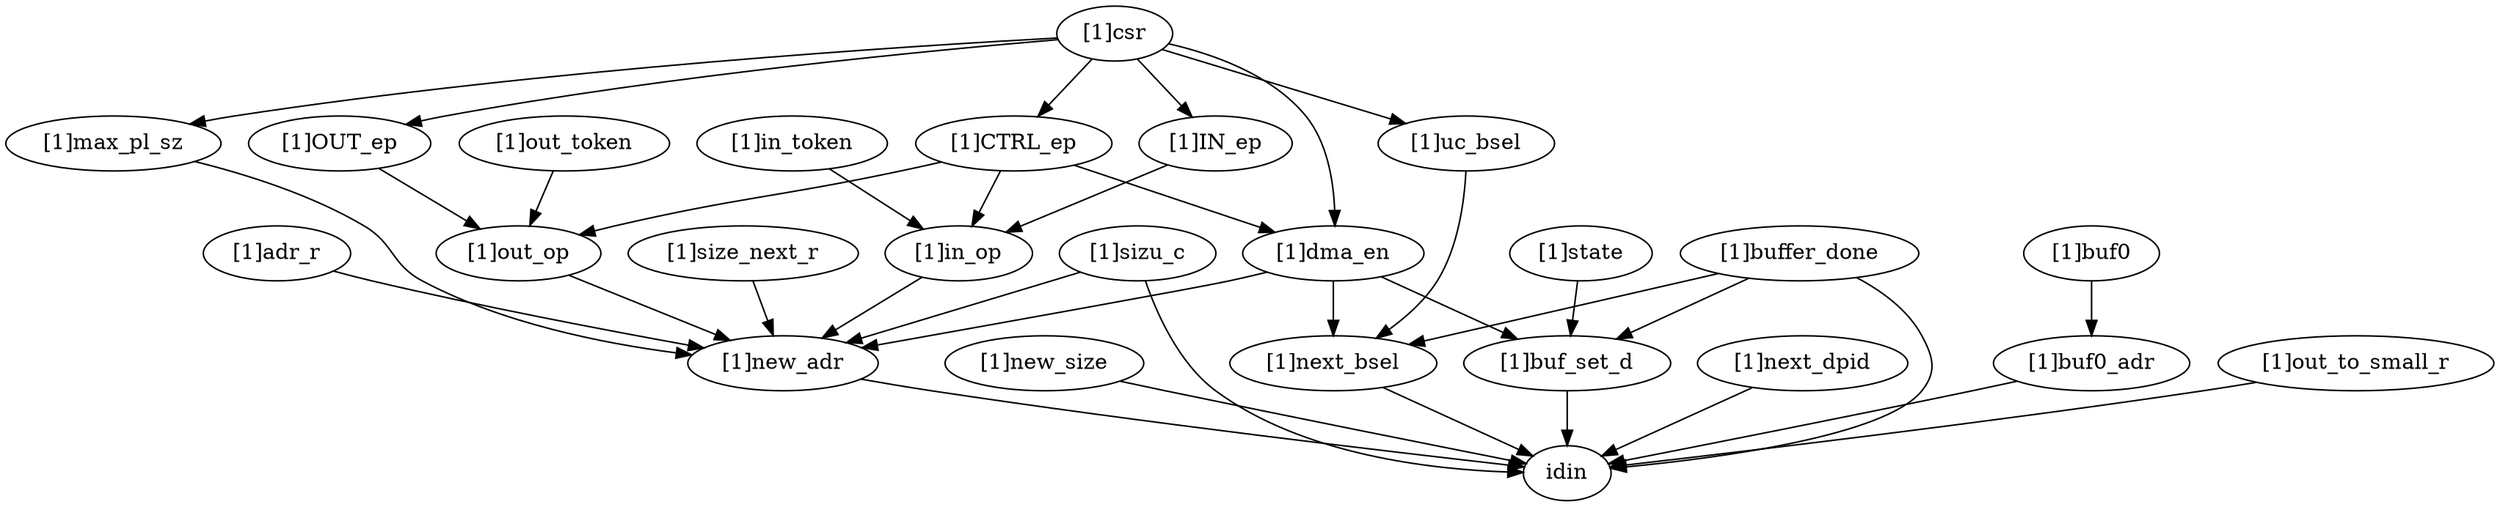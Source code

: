 strict digraph "" {
	"[1]in_token"	 [complexity=25,
		importance=0.0893066528059,
		rank=0.00357226611224];
	"[1]in_op"	 [complexity=21,
		importance=0.0833484824708,
		rank=0.00396897535575];
	"[1]in_token" -> "[1]in_op";
	"[1]new_size"	 [complexity=5,
		importance=0.0412805916151,
		rank=0.00825611832302];
	idin	 [complexity=0,
		importance=0.0316893413421,
		rank=0.0];
	"[1]new_size" -> idin;
	"[1]new_adr"	 [complexity=9,
		importance=0.0767321721645,
		rank=0.00852579690717];
	"[1]in_op" -> "[1]new_adr";
	"[1]dma_en"	 [complexity=3,
		importance=0.105960724167,
		rank=0.0353202413891];
	"[1]dma_en" -> "[1]new_adr";
	"[1]buf_set_d"	 [complexity=1,
		importance=0.101110320252,
		rank=0.101110320252];
	"[1]dma_en" -> "[1]buf_set_d";
	"[1]next_bsel"	 [complexity=3,
		importance=0.0386854457469,
		rank=0.0128951485823];
	"[1]dma_en" -> "[1]next_bsel";
	"[1]next_dpid"	 [complexity=3,
		importance=0.048537099131,
		rank=0.0161790330437];
	"[1]next_dpid" -> idin;
	"[1]size_next_r"	 [complexity=21,
		importance=0.0829847844832,
		rank=0.00395165640396];
	"[1]size_next_r" -> "[1]new_adr";
	"[1]csr"	 [complexity=8,
		importance=0.115498495539,
		rank=0.0144373119423];
	"[1]csr" -> "[1]dma_en";
	"[1]CTRL_ep"	 [complexity=6,
		importance=0.110740830983,
		rank=0.0184568051638];
	"[1]csr" -> "[1]CTRL_ep";
	"[1]OUT_ep"	 [complexity=25,
		importance=0.0899381387634,
		rank=0.00359752555054];
	"[1]csr" -> "[1]OUT_ep";
	"[1]max_pl_sz"	 [complexity=21,
		importance=0.08151227898,
		rank=0.00388153709429];
	"[1]csr" -> "[1]max_pl_sz";
	"[1]IN_ep"	 [complexity=25,
		importance=0.0881285892862,
		rank=0.00352514357145];
	"[1]csr" -> "[1]IN_ep";
	"[1]uc_bsel"	 [complexity=8,
		importance=0.0434655525624,
		rank=0.0054331940703];
	"[1]csr" -> "[1]uc_bsel";
	"[1]buf0"	 [complexity=12,
		importance=0.0736869716313,
		rank=0.00614058096927];
	"[1]buf0_adr"	 [complexity=9,
		importance=0.0689293070753,
		rank=0.00765881189725];
	"[1]buf0" -> "[1]buf0_adr";
	"[1]CTRL_ep" -> "[1]in_op";
	"[1]CTRL_ep" -> "[1]dma_en";
	"[1]out_op"	 [complexity=21,
		importance=0.0851580319479,
		rank=0.00405514437847];
	"[1]CTRL_ep" -> "[1]out_op";
	"[1]buf0_adr" -> idin;
	"[1]sizu_c"	 [complexity=21,
		importance=0.0814898367205,
		rank=0.00388046841526];
	"[1]sizu_c" -> "[1]new_adr";
	"[1]sizu_c" -> idin;
	"[1]OUT_ep" -> "[1]out_op";
	"[1]buffer_done"	 [complexity=3,
		importance=0.110396457816,
		rank=0.0367988192719];
	"[1]buffer_done" -> idin;
	"[1]buffer_done" -> "[1]buf_set_d";
	"[1]buffer_done" -> "[1]next_bsel";
	"[1]new_adr" -> idin;
	"[1]buf_set_d" -> idin;
	"[1]state"	 [complexity=2,
		importance=0.131048036367,
		rank=0.0655240181836];
	"[1]state" -> "[1]buf_set_d";
	"[1]out_to_small_r"	 [complexity=13,
		importance=0.133498909937,
		rank=0.0102691469182];
	"[1]out_to_small_r" -> idin;
	"[1]max_pl_sz" -> "[1]new_adr";
	"[1]out_token"	 [complexity=25,
		importance=0.091397595526,
		rank=0.00365590382104];
	"[1]out_token" -> "[1]out_op";
	"[1]adr_r"	 [complexity=21,
		importance=0.0848603142995,
		rank=0.00404096734759];
	"[1]adr_r" -> "[1]new_adr";
	"[1]IN_ep" -> "[1]in_op";
	"[1]next_bsel" -> idin;
	"[1]uc_bsel" -> "[1]next_bsel";
	"[1]out_op" -> "[1]new_adr";
}
